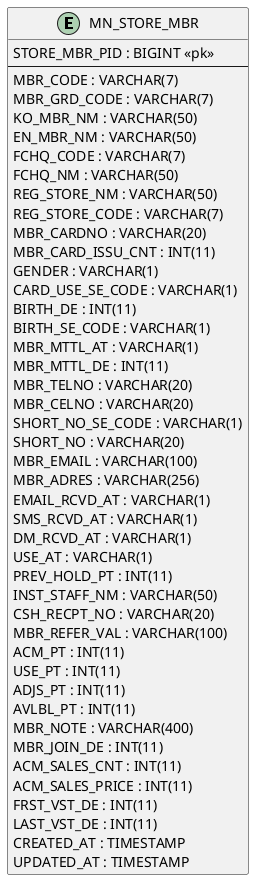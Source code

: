 @startuml

left to right direction

entity "MN_STORE_MBR" as storeMember {
  STORE_MBR_PID : BIGINT <<pk>>
  --
  MBR_CODE : VARCHAR(7)
  MBR_GRD_CODE : VARCHAR(7)
  KO_MBR_NM : VARCHAR(50)
  EN_MBR_NM : VARCHAR(50)
  FCHQ_CODE : VARCHAR(7)
  FCHQ_NM : VARCHAR(50)
  REG_STORE_NM : VARCHAR(50)
  REG_STORE_CODE : VARCHAR(7)
  MBR_CARDNO : VARCHAR(20)
  MBR_CARD_ISSU_CNT : INT(11)
  GENDER : VARCHAR(1)
  CARD_USE_SE_CODE : VARCHAR(1)
  BIRTH_DE : INT(11)
  BIRTH_SE_CODE : VARCHAR(1)
  MBR_MTTL_AT : VARCHAR(1)
  MBR_MTTL_DE : INT(11)
  MBR_TELNO : VARCHAR(20)
  MBR_CELNO : VARCHAR(20)
  SHORT_NO_SE_CODE : VARCHAR(1)
  SHORT_NO : VARCHAR(20)
  MBR_EMAIL : VARCHAR(100)
  MBR_ADRES : VARCHAR(256)
  EMAIL_RCVD_AT : VARCHAR(1)
  SMS_RCVD_AT : VARCHAR(1)
  DM_RCVD_AT : VARCHAR(1)
  USE_AT : VARCHAR(1)
  PREV_HOLD_PT : INT(11)
  INST_STAFF_NM : VARCHAR(50)
  CSH_RECPT_NO : VARCHAR(20)
  MBR_REFER_VAL : VARCHAR(100)
  ACM_PT : INT(11)
  USE_PT : INT(11)
  ADJS_PT : INT(11)
  AVLBL_PT : INT(11)
  MBR_NOTE : VARCHAR(400)
  MBR_JOIN_DE : INT(11)
  ACM_SALES_CNT : INT(11)
  ACM_SALES_PRICE : INT(11)
  FRST_VST_DE : INT(11)
  LAST_VST_DE : INT(11)
  CREATED_AT : TIMESTAMP
  UPDATED_AT : TIMESTAMP
}

@enduml